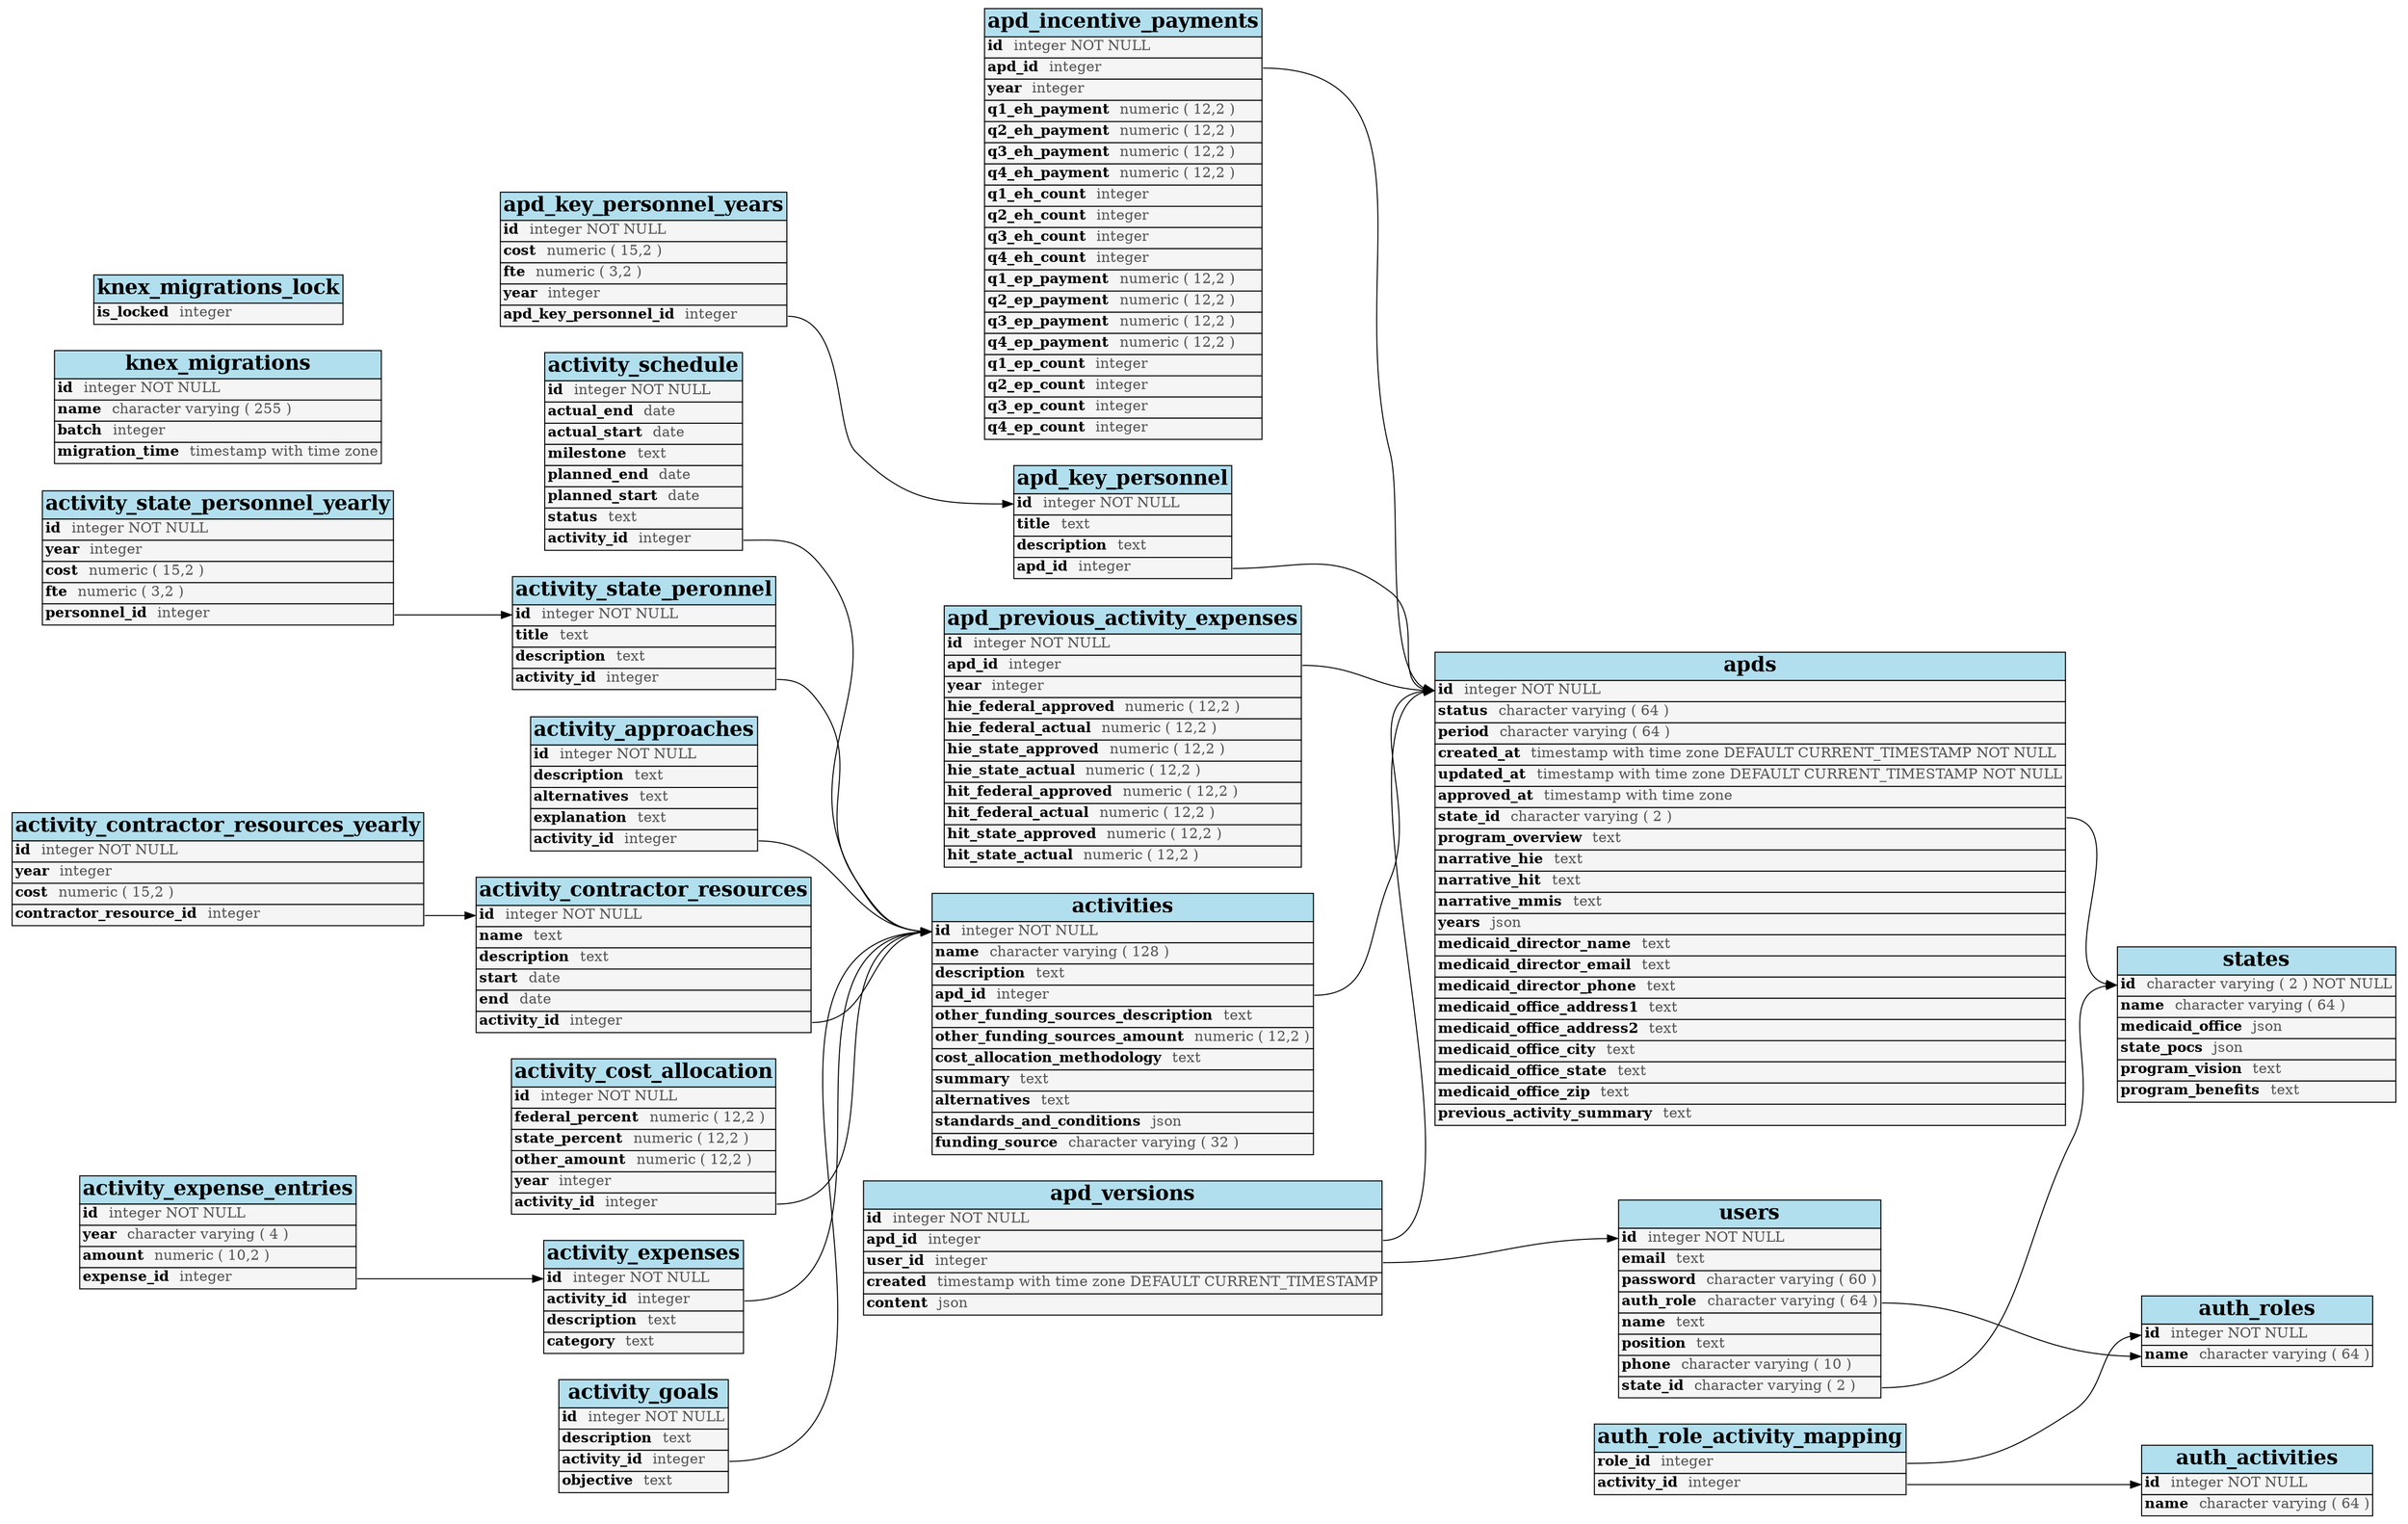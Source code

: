 /*
 * Graphviz of '<open file '<stdin>', mode 'r' at 0x7fb5bebb40c0>', created 2018-07-03 00:08:55.948051
 * Generated from https://github.com/rm-hull/sql_graphviz
 */
digraph g { graph [ rankdir = "LR" ];

  "activities" [
    shape=none
    label=<
      <table border="0" cellspacing="0" cellborder="1">
        <tr><td bgcolor="lightblue2"><font face="Times-bold" point-size="20">activities</font></td></tr>
        <tr><td bgcolor="grey96" align="left" port="id"><font face="Times-bold">id</font>  <font color="#535353">integer NOT NULL</font></td></tr>
        <tr><td bgcolor="grey96" align="left" port="name"><font face="Times-bold">name</font>  <font color="#535353">character varying ( 128 )</font></td></tr>
        <tr><td bgcolor="grey96" align="left" port="description"><font face="Times-bold">description</font>  <font color="#535353">text</font></td></tr>
        <tr><td bgcolor="grey96" align="left" port="apd_id"><font face="Times-bold">apd_id</font>  <font color="#535353">integer</font></td></tr>
        <tr><td bgcolor="grey96" align="left" port="other_funding_sources_description"><font face="Times-bold">other_funding_sources_description</font>  <font color="#535353">text</font></td></tr>
        <tr><td bgcolor="grey96" align="left" port="other_funding_sources_amount"><font face="Times-bold">other_funding_sources_amount</font>  <font color="#535353">numeric ( 12,2 )</font></td></tr>
        <tr><td bgcolor="grey96" align="left" port="cost_allocation_methodology"><font face="Times-bold">cost_allocation_methodology</font>  <font color="#535353">text</font></td></tr>
        <tr><td bgcolor="grey96" align="left" port="summary"><font face="Times-bold">summary</font>  <font color="#535353">text</font></td></tr>
        <tr><td bgcolor="grey96" align="left" port="alternatives"><font face="Times-bold">alternatives</font>  <font color="#535353">text</font></td></tr>
        <tr><td bgcolor="grey96" align="left" port="standards_and_conditions"><font face="Times-bold">standards_and_conditions</font>  <font color="#535353">json</font></td></tr>
        <tr><td bgcolor="grey96" align="left" port="funding_source"><font face="Times-bold">funding_source</font>  <font color="#535353">character varying ( 32 )</font></td></tr>
      </table>
    >];

  "activity_approaches" [
    shape=none
    label=<
      <table border="0" cellspacing="0" cellborder="1">
        <tr><td bgcolor="lightblue2"><font face="Times-bold" point-size="20">activity_approaches</font></td></tr>
        <tr><td bgcolor="grey96" align="left" port="id"><font face="Times-bold">id</font>  <font color="#535353">integer NOT NULL</font></td></tr>
        <tr><td bgcolor="grey96" align="left" port="description"><font face="Times-bold">description</font>  <font color="#535353">text</font></td></tr>
        <tr><td bgcolor="grey96" align="left" port="alternatives"><font face="Times-bold">alternatives</font>  <font color="#535353">text</font></td></tr>
        <tr><td bgcolor="grey96" align="left" port="explanation"><font face="Times-bold">explanation</font>  <font color="#535353">text</font></td></tr>
        <tr><td bgcolor="grey96" align="left" port="activity_id"><font face="Times-bold">activity_id</font>  <font color="#535353">integer</font></td></tr>
      </table>
    >];

  "activity_contractor_resources" [
    shape=none
    label=<
      <table border="0" cellspacing="0" cellborder="1">
        <tr><td bgcolor="lightblue2"><font face="Times-bold" point-size="20">activity_contractor_resources</font></td></tr>
        <tr><td bgcolor="grey96" align="left" port="id"><font face="Times-bold">id</font>  <font color="#535353">integer NOT NULL</font></td></tr>
        <tr><td bgcolor="grey96" align="left" port="name"><font face="Times-bold">name</font>  <font color="#535353">text</font></td></tr>
        <tr><td bgcolor="grey96" align="left" port="description"><font face="Times-bold">description</font>  <font color="#535353">text</font></td></tr>
        <tr><td bgcolor="grey96" align="left" port="start"><font face="Times-bold">start</font>  <font color="#535353">date</font></td></tr>
        <tr><td bgcolor="grey96" align="left" port="end"><font face="Times-bold">end</font>  <font color="#535353">date</font></td></tr>
        <tr><td bgcolor="grey96" align="left" port="activity_id"><font face="Times-bold">activity_id</font>  <font color="#535353">integer</font></td></tr>
      </table>
    >];

  "activity_contractor_resources_yearly" [
    shape=none
    label=<
      <table border="0" cellspacing="0" cellborder="1">
        <tr><td bgcolor="lightblue2"><font face="Times-bold" point-size="20">activity_contractor_resources_yearly</font></td></tr>
        <tr><td bgcolor="grey96" align="left" port="id"><font face="Times-bold">id</font>  <font color="#535353">integer NOT NULL</font></td></tr>
        <tr><td bgcolor="grey96" align="left" port="year"><font face="Times-bold">year</font>  <font color="#535353">integer</font></td></tr>
        <tr><td bgcolor="grey96" align="left" port="cost"><font face="Times-bold">cost</font>  <font color="#535353">numeric ( 15,2 )</font></td></tr>
        <tr><td bgcolor="grey96" align="left" port="contractor_resource_id"><font face="Times-bold">contractor_resource_id</font>  <font color="#535353">integer</font></td></tr>
      </table>
    >];

  "activity_cost_allocation" [
    shape=none
    label=<
      <table border="0" cellspacing="0" cellborder="1">
        <tr><td bgcolor="lightblue2"><font face="Times-bold" point-size="20">activity_cost_allocation</font></td></tr>
        <tr><td bgcolor="grey96" align="left" port="id"><font face="Times-bold">id</font>  <font color="#535353">integer NOT NULL</font></td></tr>
        <tr><td bgcolor="grey96" align="left" port="federal_percent"><font face="Times-bold">federal_percent</font>  <font color="#535353">numeric ( 12,2 )</font></td></tr>
        <tr><td bgcolor="grey96" align="left" port="state_percent"><font face="Times-bold">state_percent</font>  <font color="#535353">numeric ( 12,2 )</font></td></tr>
        <tr><td bgcolor="grey96" align="left" port="other_amount"><font face="Times-bold">other_amount</font>  <font color="#535353">numeric ( 12,2 )</font></td></tr>
        <tr><td bgcolor="grey96" align="left" port="year"><font face="Times-bold">year</font>  <font color="#535353">integer</font></td></tr>
        <tr><td bgcolor="grey96" align="left" port="activity_id"><font face="Times-bold">activity_id</font>  <font color="#535353">integer</font></td></tr>
      </table>
    >];

  "activity_expense_entries" [
    shape=none
    label=<
      <table border="0" cellspacing="0" cellborder="1">
        <tr><td bgcolor="lightblue2"><font face="Times-bold" point-size="20">activity_expense_entries</font></td></tr>
        <tr><td bgcolor="grey96" align="left" port="id"><font face="Times-bold">id</font>  <font color="#535353">integer NOT NULL</font></td></tr>
        <tr><td bgcolor="grey96" align="left" port="year"><font face="Times-bold">year</font>  <font color="#535353">character varying ( 4 )</font></td></tr>
        <tr><td bgcolor="grey96" align="left" port="amount"><font face="Times-bold">amount</font>  <font color="#535353">numeric ( 10,2 )</font></td></tr>
        <tr><td bgcolor="grey96" align="left" port="expense_id"><font face="Times-bold">expense_id</font>  <font color="#535353">integer</font></td></tr>
      </table>
    >];

  "activity_expenses" [
    shape=none
    label=<
      <table border="0" cellspacing="0" cellborder="1">
        <tr><td bgcolor="lightblue2"><font face="Times-bold" point-size="20">activity_expenses</font></td></tr>
        <tr><td bgcolor="grey96" align="left" port="id"><font face="Times-bold">id</font>  <font color="#535353">integer NOT NULL</font></td></tr>
        <tr><td bgcolor="grey96" align="left" port="activity_id"><font face="Times-bold">activity_id</font>  <font color="#535353">integer</font></td></tr>
        <tr><td bgcolor="grey96" align="left" port="description"><font face="Times-bold">description</font>  <font color="#535353">text</font></td></tr>
        <tr><td bgcolor="grey96" align="left" port="category"><font face="Times-bold">category</font>  <font color="#535353">text</font></td></tr>
      </table>
    >];

  "activity_goals" [
    shape=none
    label=<
      <table border="0" cellspacing="0" cellborder="1">
        <tr><td bgcolor="lightblue2"><font face="Times-bold" point-size="20">activity_goals</font></td></tr>
        <tr><td bgcolor="grey96" align="left" port="id"><font face="Times-bold">id</font>  <font color="#535353">integer NOT NULL</font></td></tr>
        <tr><td bgcolor="grey96" align="left" port="description"><font face="Times-bold">description</font>  <font color="#535353">text</font></td></tr>
        <tr><td bgcolor="grey96" align="left" port="activity_id"><font face="Times-bold">activity_id</font>  <font color="#535353">integer</font></td></tr>
        <tr><td bgcolor="grey96" align="left" port="objective"><font face="Times-bold">objective</font>  <font color="#535353">text</font></td></tr>
      </table>
    >];

  "activity_schedule" [
    shape=none
    label=<
      <table border="0" cellspacing="0" cellborder="1">
        <tr><td bgcolor="lightblue2"><font face="Times-bold" point-size="20">activity_schedule</font></td></tr>
        <tr><td bgcolor="grey96" align="left" port="id"><font face="Times-bold">id</font>  <font color="#535353">integer NOT NULL</font></td></tr>
        <tr><td bgcolor="grey96" align="left" port="actual_end"><font face="Times-bold">actual_end</font>  <font color="#535353">date</font></td></tr>
        <tr><td bgcolor="grey96" align="left" port="actual_start"><font face="Times-bold">actual_start</font>  <font color="#535353">date</font></td></tr>
        <tr><td bgcolor="grey96" align="left" port="milestone"><font face="Times-bold">milestone</font>  <font color="#535353">text</font></td></tr>
        <tr><td bgcolor="grey96" align="left" port="planned_end"><font face="Times-bold">planned_end</font>  <font color="#535353">date</font></td></tr>
        <tr><td bgcolor="grey96" align="left" port="planned_start"><font face="Times-bold">planned_start</font>  <font color="#535353">date</font></td></tr>
        <tr><td bgcolor="grey96" align="left" port="status"><font face="Times-bold">status</font>  <font color="#535353">text</font></td></tr>
        <tr><td bgcolor="grey96" align="left" port="activity_id"><font face="Times-bold">activity_id</font>  <font color="#535353">integer</font></td></tr>
      </table>
    >];

  "activity_state_peronnel" [
    shape=none
    label=<
      <table border="0" cellspacing="0" cellborder="1">
        <tr><td bgcolor="lightblue2"><font face="Times-bold" point-size="20">activity_state_peronnel</font></td></tr>
        <tr><td bgcolor="grey96" align="left" port="id"><font face="Times-bold">id</font>  <font color="#535353">integer NOT NULL</font></td></tr>
        <tr><td bgcolor="grey96" align="left" port="title"><font face="Times-bold">title</font>  <font color="#535353">text</font></td></tr>
        <tr><td bgcolor="grey96" align="left" port="description"><font face="Times-bold">description</font>  <font color="#535353">text</font></td></tr>
        <tr><td bgcolor="grey96" align="left" port="activity_id"><font face="Times-bold">activity_id</font>  <font color="#535353">integer</font></td></tr>
      </table>
    >];

  "activity_state_personnel_yearly" [
    shape=none
    label=<
      <table border="0" cellspacing="0" cellborder="1">
        <tr><td bgcolor="lightblue2"><font face="Times-bold" point-size="20">activity_state_personnel_yearly</font></td></tr>
        <tr><td bgcolor="grey96" align="left" port="id"><font face="Times-bold">id</font>  <font color="#535353">integer NOT NULL</font></td></tr>
        <tr><td bgcolor="grey96" align="left" port="year"><font face="Times-bold">year</font>  <font color="#535353">integer</font></td></tr>
        <tr><td bgcolor="grey96" align="left" port="cost"><font face="Times-bold">cost</font>  <font color="#535353">numeric ( 15,2 )</font></td></tr>
        <tr><td bgcolor="grey96" align="left" port="fte"><font face="Times-bold">fte</font>  <font color="#535353">numeric ( 3,2 )</font></td></tr>
        <tr><td bgcolor="grey96" align="left" port="personnel_id"><font face="Times-bold">personnel_id</font>  <font color="#535353">integer</font></td></tr>
      </table>
    >];

  "apd_incentive_payments" [
    shape=none
    label=<
      <table border="0" cellspacing="0" cellborder="1">
        <tr><td bgcolor="lightblue2"><font face="Times-bold" point-size="20">apd_incentive_payments</font></td></tr>
        <tr><td bgcolor="grey96" align="left" port="id"><font face="Times-bold">id</font>  <font color="#535353">integer NOT NULL</font></td></tr>
        <tr><td bgcolor="grey96" align="left" port="apd_id"><font face="Times-bold">apd_id</font>  <font color="#535353">integer</font></td></tr>
        <tr><td bgcolor="grey96" align="left" port="year"><font face="Times-bold">year</font>  <font color="#535353">integer</font></td></tr>
        <tr><td bgcolor="grey96" align="left" port="q1_eh_payment"><font face="Times-bold">q1_eh_payment</font>  <font color="#535353">numeric ( 12,2 )</font></td></tr>
        <tr><td bgcolor="grey96" align="left" port="q2_eh_payment"><font face="Times-bold">q2_eh_payment</font>  <font color="#535353">numeric ( 12,2 )</font></td></tr>
        <tr><td bgcolor="grey96" align="left" port="q3_eh_payment"><font face="Times-bold">q3_eh_payment</font>  <font color="#535353">numeric ( 12,2 )</font></td></tr>
        <tr><td bgcolor="grey96" align="left" port="q4_eh_payment"><font face="Times-bold">q4_eh_payment</font>  <font color="#535353">numeric ( 12,2 )</font></td></tr>
        <tr><td bgcolor="grey96" align="left" port="q1_eh_count"><font face="Times-bold">q1_eh_count</font>  <font color="#535353">integer</font></td></tr>
        <tr><td bgcolor="grey96" align="left" port="q2_eh_count"><font face="Times-bold">q2_eh_count</font>  <font color="#535353">integer</font></td></tr>
        <tr><td bgcolor="grey96" align="left" port="q3_eh_count"><font face="Times-bold">q3_eh_count</font>  <font color="#535353">integer</font></td></tr>
        <tr><td bgcolor="grey96" align="left" port="q4_eh_count"><font face="Times-bold">q4_eh_count</font>  <font color="#535353">integer</font></td></tr>
        <tr><td bgcolor="grey96" align="left" port="q1_ep_payment"><font face="Times-bold">q1_ep_payment</font>  <font color="#535353">numeric ( 12,2 )</font></td></tr>
        <tr><td bgcolor="grey96" align="left" port="q2_ep_payment"><font face="Times-bold">q2_ep_payment</font>  <font color="#535353">numeric ( 12,2 )</font></td></tr>
        <tr><td bgcolor="grey96" align="left" port="q3_ep_payment"><font face="Times-bold">q3_ep_payment</font>  <font color="#535353">numeric ( 12,2 )</font></td></tr>
        <tr><td bgcolor="grey96" align="left" port="q4_ep_payment"><font face="Times-bold">q4_ep_payment</font>  <font color="#535353">numeric ( 12,2 )</font></td></tr>
        <tr><td bgcolor="grey96" align="left" port="q1_ep_count"><font face="Times-bold">q1_ep_count</font>  <font color="#535353">integer</font></td></tr>
        <tr><td bgcolor="grey96" align="left" port="q2_ep_count"><font face="Times-bold">q2_ep_count</font>  <font color="#535353">integer</font></td></tr>
        <tr><td bgcolor="grey96" align="left" port="q3_ep_count"><font face="Times-bold">q3_ep_count</font>  <font color="#535353">integer</font></td></tr>
        <tr><td bgcolor="grey96" align="left" port="q4_ep_count"><font face="Times-bold">q4_ep_count</font>  <font color="#535353">integer</font></td></tr>
      </table>
    >];

  "apd_key_personnel" [
    shape=none
    label=<
      <table border="0" cellspacing="0" cellborder="1">
        <tr><td bgcolor="lightblue2"><font face="Times-bold" point-size="20">apd_key_personnel</font></td></tr>
        <tr><td bgcolor="grey96" align="left" port="id"><font face="Times-bold">id</font>  <font color="#535353">integer NOT NULL</font></td></tr>
        <tr><td bgcolor="grey96" align="left" port="title"><font face="Times-bold">title</font>  <font color="#535353">text</font></td></tr>
        <tr><td bgcolor="grey96" align="left" port="description"><font face="Times-bold">description</font>  <font color="#535353">text</font></td></tr>
        <tr><td bgcolor="grey96" align="left" port="apd_id"><font face="Times-bold">apd_id</font>  <font color="#535353">integer</font></td></tr>
      </table>
    >];

  "apd_key_personnel_years" [
    shape=none
    label=<
      <table border="0" cellspacing="0" cellborder="1">
        <tr><td bgcolor="lightblue2"><font face="Times-bold" point-size="20">apd_key_personnel_years</font></td></tr>
        <tr><td bgcolor="grey96" align="left" port="id"><font face="Times-bold">id</font>  <font color="#535353">integer NOT NULL</font></td></tr>
        <tr><td bgcolor="grey96" align="left" port="cost"><font face="Times-bold">cost</font>  <font color="#535353">numeric ( 15,2 )</font></td></tr>
        <tr><td bgcolor="grey96" align="left" port="fte"><font face="Times-bold">fte</font>  <font color="#535353">numeric ( 3,2 )</font></td></tr>
        <tr><td bgcolor="grey96" align="left" port="year"><font face="Times-bold">year</font>  <font color="#535353">integer</font></td></tr>
        <tr><td bgcolor="grey96" align="left" port="apd_key_personnel_id"><font face="Times-bold">apd_key_personnel_id</font>  <font color="#535353">integer</font></td></tr>
      </table>
    >];

  "apd_previous_activity_expenses" [
    shape=none
    label=<
      <table border="0" cellspacing="0" cellborder="1">
        <tr><td bgcolor="lightblue2"><font face="Times-bold" point-size="20">apd_previous_activity_expenses</font></td></tr>
        <tr><td bgcolor="grey96" align="left" port="id"><font face="Times-bold">id</font>  <font color="#535353">integer NOT NULL</font></td></tr>
        <tr><td bgcolor="grey96" align="left" port="apd_id"><font face="Times-bold">apd_id</font>  <font color="#535353">integer</font></td></tr>
        <tr><td bgcolor="grey96" align="left" port="year"><font face="Times-bold">year</font>  <font color="#535353">integer</font></td></tr>
        <tr><td bgcolor="grey96" align="left" port="hie_federal_approved"><font face="Times-bold">hie_federal_approved</font>  <font color="#535353">numeric ( 12,2 )</font></td></tr>
        <tr><td bgcolor="grey96" align="left" port="hie_federal_actual"><font face="Times-bold">hie_federal_actual</font>  <font color="#535353">numeric ( 12,2 )</font></td></tr>
        <tr><td bgcolor="grey96" align="left" port="hie_state_approved"><font face="Times-bold">hie_state_approved</font>  <font color="#535353">numeric ( 12,2 )</font></td></tr>
        <tr><td bgcolor="grey96" align="left" port="hie_state_actual"><font face="Times-bold">hie_state_actual</font>  <font color="#535353">numeric ( 12,2 )</font></td></tr>
        <tr><td bgcolor="grey96" align="left" port="hit_federal_approved"><font face="Times-bold">hit_federal_approved</font>  <font color="#535353">numeric ( 12,2 )</font></td></tr>
        <tr><td bgcolor="grey96" align="left" port="hit_federal_actual"><font face="Times-bold">hit_federal_actual</font>  <font color="#535353">numeric ( 12,2 )</font></td></tr>
        <tr><td bgcolor="grey96" align="left" port="hit_state_approved"><font face="Times-bold">hit_state_approved</font>  <font color="#535353">numeric ( 12,2 )</font></td></tr>
        <tr><td bgcolor="grey96" align="left" port="hit_state_actual"><font face="Times-bold">hit_state_actual</font>  <font color="#535353">numeric ( 12,2 )</font></td></tr>
      </table>
    >];

  "apd_versions" [
    shape=none
    label=<
      <table border="0" cellspacing="0" cellborder="1">
        <tr><td bgcolor="lightblue2"><font face="Times-bold" point-size="20">apd_versions</font></td></tr>
        <tr><td bgcolor="grey96" align="left" port="id"><font face="Times-bold">id</font>  <font color="#535353">integer NOT NULL</font></td></tr>
        <tr><td bgcolor="grey96" align="left" port="apd_id"><font face="Times-bold">apd_id</font>  <font color="#535353">integer</font></td></tr>
        <tr><td bgcolor="grey96" align="left" port="user_id"><font face="Times-bold">user_id</font>  <font color="#535353">integer</font></td></tr>
        <tr><td bgcolor="grey96" align="left" port="created"><font face="Times-bold">created</font>  <font color="#535353">timestamp with time zone DEFAULT CURRENT_TIMESTAMP</font></td></tr>
        <tr><td bgcolor="grey96" align="left" port="content"><font face="Times-bold">content</font>  <font color="#535353">json</font></td></tr>
      </table>
    >];

  "apds" [
    shape=none
    label=<
      <table border="0" cellspacing="0" cellborder="1">
        <tr><td bgcolor="lightblue2"><font face="Times-bold" point-size="20">apds</font></td></tr>
        <tr><td bgcolor="grey96" align="left" port="id"><font face="Times-bold">id</font>  <font color="#535353">integer NOT NULL</font></td></tr>
        <tr><td bgcolor="grey96" align="left" port="status"><font face="Times-bold">status</font>  <font color="#535353">character varying ( 64 )</font></td></tr>
        <tr><td bgcolor="grey96" align="left" port="period"><font face="Times-bold">period</font>  <font color="#535353">character varying ( 64 )</font></td></tr>
        <tr><td bgcolor="grey96" align="left" port="created_at"><font face="Times-bold">created_at</font>  <font color="#535353">timestamp with time zone DEFAULT CURRENT_TIMESTAMP NOT NULL</font></td></tr>
        <tr><td bgcolor="grey96" align="left" port="updated_at"><font face="Times-bold">updated_at</font>  <font color="#535353">timestamp with time zone DEFAULT CURRENT_TIMESTAMP NOT NULL</font></td></tr>
        <tr><td bgcolor="grey96" align="left" port="approved_at"><font face="Times-bold">approved_at</font>  <font color="#535353">timestamp with time zone</font></td></tr>
        <tr><td bgcolor="grey96" align="left" port="state_id"><font face="Times-bold">state_id</font>  <font color="#535353">character varying ( 2 )</font></td></tr>
        <tr><td bgcolor="grey96" align="left" port="program_overview"><font face="Times-bold">program_overview</font>  <font color="#535353">text</font></td></tr>
        <tr><td bgcolor="grey96" align="left" port="narrative_hie"><font face="Times-bold">narrative_hie</font>  <font color="#535353">text</font></td></tr>
        <tr><td bgcolor="grey96" align="left" port="narrative_hit"><font face="Times-bold">narrative_hit</font>  <font color="#535353">text</font></td></tr>
        <tr><td bgcolor="grey96" align="left" port="narrative_mmis"><font face="Times-bold">narrative_mmis</font>  <font color="#535353">text</font></td></tr>
        <tr><td bgcolor="grey96" align="left" port="years"><font face="Times-bold">years</font>  <font color="#535353">json</font></td></tr>
        <tr><td bgcolor="grey96" align="left" port="medicaid_director_name"><font face="Times-bold">medicaid_director_name</font>  <font color="#535353">text</font></td></tr>
        <tr><td bgcolor="grey96" align="left" port="medicaid_director_email"><font face="Times-bold">medicaid_director_email</font>  <font color="#535353">text</font></td></tr>
        <tr><td bgcolor="grey96" align="left" port="medicaid_director_phone"><font face="Times-bold">medicaid_director_phone</font>  <font color="#535353">text</font></td></tr>
        <tr><td bgcolor="grey96" align="left" port="medicaid_office_address1"><font face="Times-bold">medicaid_office_address1</font>  <font color="#535353">text</font></td></tr>
        <tr><td bgcolor="grey96" align="left" port="medicaid_office_address2"><font face="Times-bold">medicaid_office_address2</font>  <font color="#535353">text</font></td></tr>
        <tr><td bgcolor="grey96" align="left" port="medicaid_office_city"><font face="Times-bold">medicaid_office_city</font>  <font color="#535353">text</font></td></tr>
        <tr><td bgcolor="grey96" align="left" port="medicaid_office_state"><font face="Times-bold">medicaid_office_state</font>  <font color="#535353">text</font></td></tr>
        <tr><td bgcolor="grey96" align="left" port="medicaid_office_zip"><font face="Times-bold">medicaid_office_zip</font>  <font color="#535353">text</font></td></tr>
        <tr><td bgcolor="grey96" align="left" port="previous_activity_summary"><font face="Times-bold">previous_activity_summary</font>  <font color="#535353">text</font></td></tr>
      </table>
    >];

  "auth_activities" [
    shape=none
    label=<
      <table border="0" cellspacing="0" cellborder="1">
        <tr><td bgcolor="lightblue2"><font face="Times-bold" point-size="20">auth_activities</font></td></tr>
        <tr><td bgcolor="grey96" align="left" port="id"><font face="Times-bold">id</font>  <font color="#535353">integer NOT NULL</font></td></tr>
        <tr><td bgcolor="grey96" align="left" port="name"><font face="Times-bold">name</font>  <font color="#535353">character varying ( 64 )</font></td></tr>
      </table>
    >];

  "auth_role_activity_mapping" [
    shape=none
    label=<
      <table border="0" cellspacing="0" cellborder="1">
        <tr><td bgcolor="lightblue2"><font face="Times-bold" point-size="20">auth_role_activity_mapping</font></td></tr>
        <tr><td bgcolor="grey96" align="left" port="role_id"><font face="Times-bold">role_id</font>  <font color="#535353">integer</font></td></tr>
        <tr><td bgcolor="grey96" align="left" port="activity_id"><font face="Times-bold">activity_id</font>  <font color="#535353">integer</font></td></tr>
      </table>
    >];

  "auth_roles" [
    shape=none
    label=<
      <table border="0" cellspacing="0" cellborder="1">
        <tr><td bgcolor="lightblue2"><font face="Times-bold" point-size="20">auth_roles</font></td></tr>
        <tr><td bgcolor="grey96" align="left" port="id"><font face="Times-bold">id</font>  <font color="#535353">integer NOT NULL</font></td></tr>
        <tr><td bgcolor="grey96" align="left" port="name"><font face="Times-bold">name</font>  <font color="#535353">character varying ( 64 )</font></td></tr>
      </table>
    >];

  "knex_migrations" [
    shape=none
    label=<
      <table border="0" cellspacing="0" cellborder="1">
        <tr><td bgcolor="lightblue2"><font face="Times-bold" point-size="20">knex_migrations</font></td></tr>
        <tr><td bgcolor="grey96" align="left" port="id"><font face="Times-bold">id</font>  <font color="#535353">integer NOT NULL</font></td></tr>
        <tr><td bgcolor="grey96" align="left" port="name"><font face="Times-bold">name</font>  <font color="#535353">character varying ( 255 )</font></td></tr>
        <tr><td bgcolor="grey96" align="left" port="batch"><font face="Times-bold">batch</font>  <font color="#535353">integer</font></td></tr>
        <tr><td bgcolor="grey96" align="left" port="migration_time"><font face="Times-bold">migration_time</font>  <font color="#535353">timestamp with time zone</font></td></tr>
      </table>
    >];

  "knex_migrations_lock" [
    shape=none
    label=<
      <table border="0" cellspacing="0" cellborder="1">
        <tr><td bgcolor="lightblue2"><font face="Times-bold" point-size="20">knex_migrations_lock</font></td></tr>
        <tr><td bgcolor="grey96" align="left" port="is_locked"><font face="Times-bold">is_locked</font>  <font color="#535353">integer</font></td></tr>
      </table>
    >];

  "states" [
    shape=none
    label=<
      <table border="0" cellspacing="0" cellborder="1">
        <tr><td bgcolor="lightblue2"><font face="Times-bold" point-size="20">states</font></td></tr>
        <tr><td bgcolor="grey96" align="left" port="id"><font face="Times-bold">id</font>  <font color="#535353">character varying ( 2 ) NOT NULL</font></td></tr>
        <tr><td bgcolor="grey96" align="left" port="name"><font face="Times-bold">name</font>  <font color="#535353">character varying ( 64 )</font></td></tr>
        <tr><td bgcolor="grey96" align="left" port="medicaid_office"><font face="Times-bold">medicaid_office</font>  <font color="#535353">json</font></td></tr>
        <tr><td bgcolor="grey96" align="left" port="state_pocs"><font face="Times-bold">state_pocs</font>  <font color="#535353">json</font></td></tr>
        <tr><td bgcolor="grey96" align="left" port="program_vision"><font face="Times-bold">program_vision</font>  <font color="#535353">text</font></td></tr>
        <tr><td bgcolor="grey96" align="left" port="program_benefits"><font face="Times-bold">program_benefits</font>  <font color="#535353">text</font></td></tr>
      </table>
    >];

  "users" [
    shape=none
    label=<
      <table border="0" cellspacing="0" cellborder="1">
        <tr><td bgcolor="lightblue2"><font face="Times-bold" point-size="20">users</font></td></tr>
        <tr><td bgcolor="grey96" align="left" port="id"><font face="Times-bold">id</font>  <font color="#535353">integer NOT NULL</font></td></tr>
        <tr><td bgcolor="grey96" align="left" port="email"><font face="Times-bold">email</font>  <font color="#535353">text</font></td></tr>
        <tr><td bgcolor="grey96" align="left" port="password"><font face="Times-bold">password</font>  <font color="#535353">character varying ( 60 )</font></td></tr>
        <tr><td bgcolor="grey96" align="left" port="auth_role"><font face="Times-bold">auth_role</font>  <font color="#535353">character varying ( 64 )</font></td></tr>
        <tr><td bgcolor="grey96" align="left" port="name"><font face="Times-bold">name</font>  <font color="#535353">text</font></td></tr>
        <tr><td bgcolor="grey96" align="left" port="position"><font face="Times-bold">position</font>  <font color="#535353">text</font></td></tr>
        <tr><td bgcolor="grey96" align="left" port="phone"><font face="Times-bold">phone</font>  <font color="#535353">character varying ( 10 )</font></td></tr>
        <tr><td bgcolor="grey96" align="left" port="state_id"><font face="Times-bold">state_id</font>  <font color="#535353">character varying ( 2 )</font></td></tr>
      </table>
    >];
  "activities":apd_id -> "apds":id
  "activity_approaches":activity_id -> "activities":id
  "activity_contractor_resources":activity_id -> "activities":id
  "activity_contractor_resources_yearly":contractor_resource_id -> "activity_contractor_resources":id
  "activity_cost_allocation":activity_id -> "activities":id
  "activity_expense_entries":expense_id -> "activity_expenses":id
  "activity_expenses":activity_id -> "activities":id
  "activity_goals":activity_id -> "activities":id
  "activity_schedule":activity_id -> "activities":id
  "activity_state_peronnel":activity_id -> "activities":id
  "activity_state_personnel_yearly":personnel_id -> "activity_state_peronnel":id
  "apd_incentive_payments":apd_id -> "apds":id
  "apd_key_personnel":apd_id -> "apds":id
  "apd_key_personnel_years":apd_key_personnel_id -> "apd_key_personnel":id
  "apd_previous_activity_expenses":apd_id -> "apds":id
  "apd_versions":apd_id -> "apds":id
  "apd_versions":user_id -> "users":id
  "apds":state_id -> "states":id
  "auth_role_activity_mapping":activity_id -> "auth_activities":id
  "auth_role_activity_mapping":role_id -> "auth_roles":id
  "users":auth_role -> "auth_roles":name
  "users":state_id -> "states":id
}
